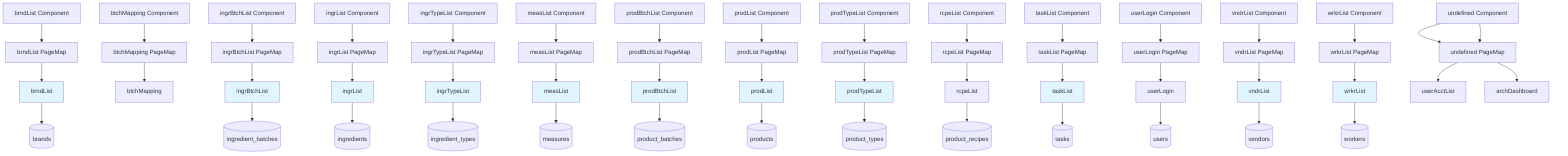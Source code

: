 graph TD
  brndList[brndList]
  brndList_comp[brndList Component]
  brndList_map[brndList PageMap]
  brndList_comp --> brndList_map
  brndList_map --> brndList
  brndList --> brands_db[(brands)]
  style brndList fill:#e1f5fe
  btchMapping[btchMapping]
  btchMapping_comp[btchMapping Component]
  btchMapping_map[btchMapping PageMap]
  btchMapping_comp --> btchMapping_map
  btchMapping_map --> btchMapping
  ingrBtchList[ingrBtchList]
  ingrBtchList_comp[ingrBtchList Component]
  ingrBtchList_map[ingrBtchList PageMap]
  ingrBtchList_comp --> ingrBtchList_map
  ingrBtchList_map --> ingrBtchList
  ingrBtchList --> ingredient_batches_db[(ingredient_batches)]
  style ingrBtchList fill:#e1f5fe
  ingrList[ingrList]
  ingrList_comp[ingrList Component]
  ingrList_map[ingrList PageMap]
  ingrList_comp --> ingrList_map
  ingrList_map --> ingrList
  ingrList --> ingredients_db[(ingredients)]
  style ingrList fill:#e1f5fe
  ingrTypeList[ingrTypeList]
  ingrTypeList_comp[ingrTypeList Component]
  ingrTypeList_map[ingrTypeList PageMap]
  ingrTypeList_comp --> ingrTypeList_map
  ingrTypeList_map --> ingrTypeList
  ingrTypeList --> ingredient_types_db[(ingredient_types)]
  style ingrTypeList fill:#e1f5fe
  measList[measList]
  measList_comp[measList Component]
  measList_map[measList PageMap]
  measList_comp --> measList_map
  measList_map --> measList
  measList --> measures_db[(measures)]
  style measList fill:#e1f5fe
  prodBtchList[prodBtchList]
  prodBtchList_comp[prodBtchList Component]
  prodBtchList_map[prodBtchList PageMap]
  prodBtchList_comp --> prodBtchList_map
  prodBtchList_map --> prodBtchList
  prodBtchList --> product_batches_db[(product_batches)]
  style prodBtchList fill:#e1f5fe
  prodList[prodList]
  prodList_comp[prodList Component]
  prodList_map[prodList PageMap]
  prodList_comp --> prodList_map
  prodList_map --> prodList
  prodList --> products_db[(products)]
  style prodList fill:#e1f5fe
  prodTypeList[prodTypeList]
  prodTypeList_comp[prodTypeList Component]
  prodTypeList_map[prodTypeList PageMap]
  prodTypeList_comp --> prodTypeList_map
  prodTypeList_map --> prodTypeList
  prodTypeList --> product_types_db[(product_types)]
  style prodTypeList fill:#e1f5fe
  rcpeList[rcpeList]
  rcpeList_comp[rcpeList Component]
  rcpeList_map[rcpeList PageMap]
  rcpeList_comp --> rcpeList_map
  rcpeList_map --> rcpeList
  rcpeList --> product_recipes_db[(product_recipes)]
  taskList[taskList]
  taskList_comp[taskList Component]
  taskList_map[taskList PageMap]
  taskList_comp --> taskList_map
  taskList_map --> taskList
  taskList --> tasks_db[(tasks)]
  style taskList fill:#e1f5fe
  userLogin[userLogin]
  userLogin_comp[userLogin Component]
  userLogin_map[userLogin PageMap]
  userLogin_comp --> userLogin_map
  userLogin_map --> userLogin
  userLogin --> users_db[(users)]
  vndrList[vndrList]
  vndrList_comp[vndrList Component]
  vndrList_map[vndrList PageMap]
  vndrList_comp --> vndrList_map
  vndrList_map --> vndrList
  vndrList --> vendors_db[(vendors)]
  style vndrList fill:#e1f5fe
  wrkrList[wrkrList]
  wrkrList_comp[wrkrList Component]
  wrkrList_map[wrkrList PageMap]
  wrkrList_comp --> wrkrList_map
  wrkrList_map --> wrkrList
  wrkrList --> workers_db[(workers)]
  style wrkrList fill:#e1f5fe
  userAcctList[userAcctList]
  undefined_comp[undefined Component]
  undefined_map[undefined PageMap]
  undefined_comp --> undefined_map
  undefined_map --> userAcctList
  archDashboard[archDashboard]
  undefined_comp[undefined Component]
  undefined_map[undefined PageMap]
  undefined_comp --> undefined_map
  undefined_map --> archDashboard